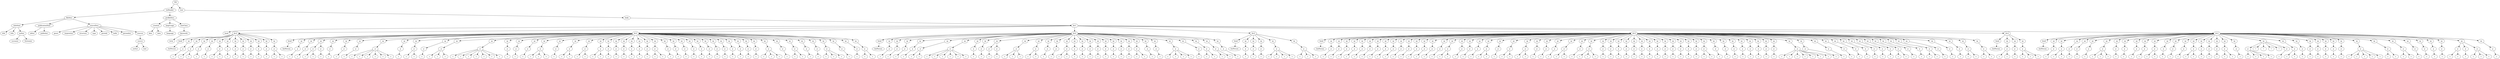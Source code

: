 digraph Tree {
	"t0" [label = "TEI"];
	"t1" [label = "teiHeader"];
	"t2" [label = "fileDesc"];
	"t3" [label = "titleStmt"];
	"t4" [label = "title"];
	"t5" [label = "title"];
	"t6" [label = "author"];
	"t7" [label = "surname"];
	"t8" [label = "forename"];
	"t9" [label = "publicationStmt"];
	"t10" [label = "editor"];
	"t11" [label = "publisher"];
	"t12" [label = "sourceDesc"];
	"t13" [label = "genre"];
	"t14" [label = "inspiration"];
	"t15" [label = "structure"];
	"t16" [label = "type"];
	"t17" [label = "periode"];
	"t18" [label = "taille"];
	"t19" [label = "permalien"];
	"t20" [label = "sources"];
	"t21" [label = "source"];
	"t22" [label = "author"];
	"t23" [label = "text"];
	"t24" [label = "profileDesc"];
	"t25" [label = "creation"];
	"t26" [label = "date"];
	"t27" [label = "date"];
	"t28" [label = "langUsage"];
	"t29" [label = "language"];
	"t30" [label = "textClass"];
	"t31" [label = "keywords"];
	"t32" [label = "term"];
	"t33" [label = "text"];
	"t34" [label = "body"];
	"t35" [label = "div1"];
	"t36" [label = "head"];
	"t37" [label = "div2"];
	"t38" [label = "head"];
	"t39" [label = "listPerson"];
	"t40" [label = "sp"];
	"t41" [label = "p"];
	"t42" [label = "s"];
	"t43" [label = "sp"];
	"t44" [label = "p"];
	"t45" [label = "s"];
	"t46" [label = "s"];
	"t47" [label = "sp"];
	"t48" [label = "p"];
	"t49" [label = "s"];
	"t50" [label = "sp"];
	"t51" [label = "p"];
	"t52" [label = "s"];
	"t53" [label = "sp"];
	"t54" [label = "p"];
	"t55" [label = "s"];
	"t56" [label = "s"];
	"t57" [label = "sp"];
	"t58" [label = "p"];
	"t59" [label = "s"];
	"t60" [label = "sp"];
	"t61" [label = "p"];
	"t62" [label = "s"];
	"t63" [label = "sp"];
	"t64" [label = "p"];
	"t65" [label = "s"];
	"t66" [label = "sp"];
	"t67" [label = "p"];
	"t68" [label = "s"];
	"t69" [label = "sp"];
	"t70" [label = "p"];
	"t71" [label = "s"];
	"t72" [label = "sp"];
	"t73" [label = "p"];
	"t74" [label = "s"];
	"t75" [label = "sp"];
	"t76" [label = "p"];
	"t77" [label = "s"];
	"t78" [label = "s"];
	"t79" [label = "div2"];
	"t80" [label = "head"];
	"t81" [label = "listPerson"];
	"t82" [label = "sp"];
	"t83" [label = "p"];
	"t84" [label = "s"];
	"t85" [label = "sp"];
	"t86" [label = "p"];
	"t87" [label = "s"];
	"t88" [label = "sp"];
	"t89" [label = "p"];
	"t90" [label = "s"];
	"t91" [label = "s"];
	"t92" [label = "p"];
	"t93" [label = "s"];
	"t94" [label = "sp"];
	"t95" [label = "p"];
	"t96" [label = "s"];
	"t97" [label = "sp"];
	"t98" [label = "p"];
	"t99" [label = "s"];
	"t100" [label = "sp"];
	"t101" [label = "p"];
	"t102" [label = "s"];
	"t103" [label = "sp"];
	"t104" [label = "p"];
	"t105" [label = "s"];
	"t106" [label = "s"];
	"t107" [label = "s"];
	"t108" [label = "s"];
	"t109" [label = "s"];
	"t110" [label = "s"];
	"t111" [label = "sp"];
	"t112" [label = "p"];
	"t113" [label = "s"];
	"t114" [label = "sp"];
	"t115" [label = "p"];
	"t116" [label = "s"];
	"t117" [label = "s"];
	"t118" [label = "sp"];
	"t119" [label = "p"];
	"t120" [label = "s"];
	"t121" [label = "sp"];
	"t122" [label = "p"];
	"t123" [label = "s"];
	"t124" [label = "s"];
	"t125" [label = "s"];
	"t126" [label = "sp"];
	"t127" [label = "p"];
	"t128" [label = "s"];
	"t129" [label = "s"];
	"t130" [label = "s"];
	"t131" [label = "s"];
	"t132" [label = "s"];
	"t133" [label = "s"];
	"t134" [label = "s"];
	"t135" [label = "sp"];
	"t136" [label = "p"];
	"t137" [label = "s"];
	"t138" [label = "sp"];
	"t139" [label = "p"];
	"t140" [label = "s"];
	"t141" [label = "sp"];
	"t142" [label = "p"];
	"t143" [label = "s"];
	"t144" [label = "sp"];
	"t145" [label = "p"];
	"t146" [label = "s"];
	"t147" [label = "s"];
	"t148" [label = "s"];
	"t149" [label = "sp"];
	"t150" [label = "p"];
	"t151" [label = "s"];
	"t152" [label = "sp"];
	"t153" [label = "p"];
	"t154" [label = "s"];
	"t155" [label = "s"];
	"t156" [label = "sp"];
	"t157" [label = "p"];
	"t158" [label = "s"];
	"t159" [label = "s"];
	"t160" [label = "sp"];
	"t161" [label = "p"];
	"t162" [label = "s"];
	"t163" [label = "s"];
	"t164" [label = "sp"];
	"t165" [label = "p"];
	"t166" [label = "s"];
	"t167" [label = "sp"];
	"t168" [label = "p"];
	"t169" [label = "s"];
	"t170" [label = "sp"];
	"t171" [label = "p"];
	"t172" [label = "s"];
	"t173" [label = "sp"];
	"t174" [label = "p"];
	"t175" [label = "s"];
	"t176" [label = "sp"];
	"t177" [label = "p"];
	"t178" [label = "s"];
	"t179" [label = "sp"];
	"t180" [label = "p"];
	"t181" [label = "s"];
	"t182" [label = "sp"];
	"t183" [label = "p"];
	"t184" [label = "s"];
	"t185" [label = "s"];
	"t186" [label = "sp"];
	"t187" [label = "p"];
	"t188" [label = "s"];
	"t189" [label = "sp"];
	"t190" [label = "p"];
	"t191" [label = "s"];
	"t192" [label = "sp"];
	"t193" [label = "p"];
	"t194" [label = "s"];
	"t195" [label = "sp"];
	"t196" [label = "p"];
	"t197" [label = "s"];
	"t198" [label = "sp"];
	"t199" [label = "p"];
	"t200" [label = "s"];
	"t201" [label = "sp"];
	"t202" [label = "p"];
	"t203" [label = "s"];
	"t204" [label = "sp"];
	"t205" [label = "p"];
	"t206" [label = "s"];
	"t207" [label = "sp"];
	"t208" [label = "p"];
	"t209" [label = "s"];
	"t210" [label = "sp"];
	"t211" [label = "p"];
	"t212" [label = "s"];
	"t213" [label = "sp"];
	"t214" [label = "p"];
	"t215" [label = "s"];
	"t216" [label = "sp"];
	"t217" [label = "p"];
	"t218" [label = "s"];
	"t219" [label = "sp"];
	"t220" [label = "p"];
	"t221" [label = "s"];
	"t222" [label = "sp"];
	"t223" [label = "p"];
	"t224" [label = "s"];
	"t225" [label = "s"];
	"t226" [label = "s"];
	"t227" [label = "sp"];
	"t228" [label = "p"];
	"t229" [label = "s"];
	"t230" [label = "sp"];
	"t231" [label = "p"];
	"t232" [label = "s"];
	"t233" [label = "s"];
	"t234" [label = "sp"];
	"t235" [label = "p"];
	"t236" [label = "s"];
	"t237" [label = "sp"];
	"t238" [label = "p"];
	"t239" [label = "s"];
	"t240" [label = "sp"];
	"t241" [label = "p"];
	"t242" [label = "s"];
	"t243" [label = "s"];
	"t244" [label = "s"];
	"t245" [label = "sp"];
	"t246" [label = "p"];
	"t247" [label = "s"];
	"t248" [label = "sp"];
	"t249" [label = "p"];
	"t250" [label = "s"];
	"t251" [label = "sp"];
	"t252" [label = "p"];
	"t253" [label = "s"];
	"t254" [label = "s"];
	"t255" [label = "div2"];
	"t256" [label = "head"];
	"t257" [label = "listPerson"];
	"t258" [label = "sp"];
	"t259" [label = "p"];
	"t260" [label = "s"];
	"t261" [label = "sp"];
	"t262" [label = "p"];
	"t263" [label = "s"];
	"t264" [label = "sp"];
	"t265" [label = "p"];
	"t266" [label = "s"];
	"t267" [label = "sp"];
	"t268" [label = "p"];
	"t269" [label = "s"];
	"t270" [label = "sp"];
	"t271" [label = "p"];
	"t272" [label = "s"];
	"t273" [label = "s"];
	"t274" [label = "sp"];
	"t275" [label = "p"];
	"t276" [label = "s"];
	"t277" [label = "s"];
	"t278" [label = "s"];
	"t279" [label = "s"];
	"t280" [label = "s"];
	"t281" [label = "s"];
	"t282" [label = "sp"];
	"t283" [label = "p"];
	"t284" [label = "s"];
	"t285" [label = "sp"];
	"t286" [label = "p"];
	"t287" [label = "s"];
	"t288" [label = "sp"];
	"t289" [label = "p"];
	"t290" [label = "s"];
	"t291" [label = "p"];
	"t292" [label = "s"];
	"t293" [label = "sp"];
	"t294" [label = "p"];
	"t295" [label = "s"];
	"t296" [label = "s"];
	"t297" [label = "s"];
	"t298" [label = "sp"];
	"t299" [label = "p"];
	"t300" [label = "s"];
	"t301" [label = "s"];
	"t302" [label = "sp"];
	"t303" [label = "p"];
	"t304" [label = "s"];
	"t305" [label = "sp"];
	"t306" [label = "p"];
	"t307" [label = "s"];
	"t308" [label = "sp"];
	"t309" [label = "p"];
	"t310" [label = "s"];
	"t311" [label = "s"];
	"t312" [label = "sp"];
	"t313" [label = "p"];
	"t314" [label = "s"];
	"t315" [label = "sp"];
	"t316" [label = "p"];
	"t317" [label = "s"];
	"t318" [label = "sp"];
	"t319" [label = "p"];
	"t320" [label = "s"];
	"t321" [label = "sp"];
	"t322" [label = "p"];
	"t323" [label = "s"];
	"t324" [label = "sp"];
	"t325" [label = "p"];
	"t326" [label = "s"];
	"t327" [label = "sp"];
	"t328" [label = "p"];
	"t329" [label = "s"];
	"t330" [label = "sp"];
	"t331" [label = "p"];
	"t332" [label = "s"];
	"t333" [label = "sp"];
	"t334" [label = "p"];
	"t335" [label = "s"];
	"t336" [label = "sp"];
	"t337" [label = "p"];
	"t338" [label = "s"];
	"t339" [label = "s"];
	"t340" [label = "sp"];
	"t341" [label = "p"];
	"t342" [label = "s"];
	"t343" [label = "sp"];
	"t344" [label = "p"];
	"t345" [label = "s"];
	"t346" [label = "sp"];
	"t347" [label = "p"];
	"t348" [label = "s"];
	"t349" [label = "s"];
	"t350" [label = "s"];
	"t351" [label = "s"];
	"t352" [label = "sp"];
	"t353" [label = "p"];
	"t354" [label = "s"];
	"t355" [label = "sp"];
	"t356" [label = "p"];
	"t357" [label = "s"];
	"t358" [label = "s"];
	"t359" [label = "sp"];
	"t360" [label = "p"];
	"t361" [label = "s"];
	"t362" [label = "s"];
	"t363" [label = "sp"];
	"t364" [label = "p"];
	"t365" [label = "s"];
	"t366" [label = "div2"];
	"t367" [label = "head"];
	"t368" [label = "listPerson"];
	"t369" [label = "sp"];
	"t370" [label = "p"];
	"t371" [label = "s"];
	"t372" [label = "sp"];
	"t373" [label = "p"];
	"t374" [label = "s"];
	"t375" [label = "sp"];
	"t376" [label = "p"];
	"t377" [label = "s"];
	"t378" [label = "sp"];
	"t379" [label = "p"];
	"t380" [label = "s"];
	"t381" [label = "s"];
	"t382" [label = "s"];
	"t383" [label = "s"];
	"t384" [label = "sp"];
	"t385" [label = "p"];
	"t386" [label = "s"];
	"t387" [label = "s"];
	"t388" [label = "s"];
	"t389" [label = "div2"];
	"t390" [label = "head"];
	"t391" [label = "listPerson"];
	"t392" [label = "sp"];
	"t393" [label = "p"];
	"t394" [label = "s"];
	"t395" [label = "sp"];
	"t396" [label = "p"];
	"t397" [label = "s"];
	"t398" [label = "sp"];
	"t399" [label = "p"];
	"t400" [label = "s"];
	"t401" [label = "sp"];
	"t402" [label = "p"];
	"t403" [label = "s"];
	"t404" [label = "sp"];
	"t405" [label = "p"];
	"t406" [label = "s"];
	"t407" [label = "sp"];
	"t408" [label = "p"];
	"t409" [label = "s"];
	"t410" [label = "sp"];
	"t411" [label = "p"];
	"t412" [label = "s"];
	"t413" [label = "sp"];
	"t414" [label = "p"];
	"t415" [label = "s"];
	"t416" [label = "sp"];
	"t417" [label = "p"];
	"t418" [label = "s"];
	"t419" [label = "sp"];
	"t420" [label = "p"];
	"t421" [label = "s"];
	"t422" [label = "sp"];
	"t423" [label = "p"];
	"t424" [label = "s"];
	"t425" [label = "sp"];
	"t426" [label = "p"];
	"t427" [label = "s"];
	"t428" [label = "sp"];
	"t429" [label = "p"];
	"t430" [label = "s"];
	"t431" [label = "sp"];
	"t432" [label = "p"];
	"t433" [label = "s"];
	"t434" [label = "sp"];
	"t435" [label = "p"];
	"t436" [label = "s"];
	"t437" [label = "sp"];
	"t438" [label = "p"];
	"t439" [label = "s"];
	"t440" [label = "s"];
	"t441" [label = "sp"];
	"t442" [label = "p"];
	"t443" [label = "s"];
	"t444" [label = "sp"];
	"t445" [label = "p"];
	"t446" [label = "s"];
	"t447" [label = "sp"];
	"t448" [label = "p"];
	"t449" [label = "s"];
	"t450" [label = "sp"];
	"t451" [label = "p"];
	"t452" [label = "s"];
	"t453" [label = "s"];
	"t454" [label = "sp"];
	"t455" [label = "p"];
	"t456" [label = "s"];
	"t457" [label = "sp"];
	"t458" [label = "p"];
	"t459" [label = "s"];
	"t460" [label = "s"];
	"t461" [label = "sp"];
	"t462" [label = "p"];
	"t463" [label = "s"];
	"t464" [label = "s"];
	"t465" [label = "sp"];
	"t466" [label = "p"];
	"t467" [label = "s"];
	"t468" [label = "sp"];
	"t469" [label = "p"];
	"t470" [label = "s"];
	"t471" [label = "sp"];
	"t472" [label = "p"];
	"t473" [label = "s"];
	"t474" [label = "sp"];
	"t475" [label = "p"];
	"t476" [label = "s"];
	"t477" [label = "s"];
	"t478" [label = "sp"];
	"t479" [label = "p"];
	"t480" [label = "s"];
	"t481" [label = "sp"];
	"t482" [label = "p"];
	"t483" [label = "s"];
	"t484" [label = "s"];
	"t485" [label = "s"];
	"t486" [label = "sp"];
	"t487" [label = "p"];
	"t488" [label = "s"];
	"t489" [label = "sp"];
	"t490" [label = "p"];
	"t491" [label = "s"];
	"t492" [label = "sp"];
	"t493" [label = "p"];
	"t494" [label = "s"];
	"t495" [label = "sp"];
	"t496" [label = "p"];
	"t497" [label = "s"];
	"t498" [label = "sp"];
	"t499" [label = "p"];
	"t500" [label = "s"];
	"t501" [label = "sp"];
	"t502" [label = "p"];
	"t503" [label = "s"];
	"t504" [label = "sp"];
	"t505" [label = "p"];
	"t506" [label = "s"];
	"t507" [label = "sp"];
	"t508" [label = "p"];
	"t509" [label = "s"];
	"t510" [label = "sp"];
	"t511" [label = "p"];
	"t512" [label = "s"];
	"t513" [label = "sp"];
	"t514" [label = "p"];
	"t515" [label = "s"];
	"t516" [label = "sp"];
	"t517" [label = "p"];
	"t518" [label = "s"];
	"t519" [label = "sp"];
	"t520" [label = "p"];
	"t521" [label = "s"];
	"t522" [label = "sp"];
	"t523" [label = "p"];
	"t524" [label = "s"];
	"t525" [label = "sp"];
	"t526" [label = "p"];
	"t527" [label = "s"];
	"t528" [label = "s"];
	"t529" [label = "sp"];
	"t530" [label = "p"];
	"t531" [label = "s"];
	"t532" [label = "sp"];
	"t533" [label = "p"];
	"t534" [label = "s"];
	"t535" [label = "sp"];
	"t536" [label = "p"];
	"t537" [label = "s"];
	"t538" [label = "sp"];
	"t539" [label = "p"];
	"t540" [label = "s"];
	"t541" [label = "sp"];
	"t542" [label = "p"];
	"t543" [label = "s"];
	"t544" [label = "sp"];
	"t545" [label = "p"];
	"t546" [label = "s"];
	"t547" [label = "sp"];
	"t548" [label = "p"];
	"t549" [label = "s"];
	"t550" [label = "sp"];
	"t551" [label = "p"];
	"t552" [label = "s"];
	"t553" [label = "sp"];
	"t554" [label = "p"];
	"t555" [label = "s"];
	"t556" [label = "s"];
	"t557" [label = "s"];
	"t558" [label = "s"];
	"t559" [label = "s"];
	"t560" [label = "s"];
	"t561" [label = "s"];
	"t562" [label = "sp"];
	"t563" [label = "p"];
	"t564" [label = "s"];
	"t565" [label = "sp"];
	"t566" [label = "p"];
	"t567" [label = "s"];
	"t568" [label = "sp"];
	"t569" [label = "p"];
	"t570" [label = "s"];
	"t571" [label = "sp"];
	"t572" [label = "p"];
	"t573" [label = "s"];
	"t574" [label = "sp"];
	"t575" [label = "p"];
	"t576" [label = "s"];
	"t577" [label = "sp"];
	"t578" [label = "p"];
	"t579" [label = "s"];
	"t580" [label = "sp"];
	"t581" [label = "p"];
	"t582" [label = "s"];
	"t583" [label = "sp"];
	"t584" [label = "p"];
	"t585" [label = "s"];
	"t586" [label = "sp"];
	"t587" [label = "p"];
	"t588" [label = "s"];
	"t589" [label = "s"];
	"t590" [label = "sp"];
	"t591" [label = "p"];
	"t592" [label = "s"];
	"t593" [label = "sp"];
	"t594" [label = "p"];
	"t595" [label = "s"];
	"t596" [label = "sp"];
	"t597" [label = "p"];
	"t598" [label = "s"];
	"t599" [label = "s"];
	"t600" [label = "sp"];
	"t601" [label = "p"];
	"t602" [label = "s"];
	"t603" [label = "sp"];
	"t604" [label = "p"];
	"t605" [label = "s"];
	"t606" [label = "sp"];
	"t607" [label = "p"];
	"t608" [label = "s"];
	"t609" [label = "sp"];
	"t610" [label = "p"];
	"t611" [label = "s"];
	"t612" [label = "s"];
	"t613" [label = "sp"];
	"t614" [label = "p"];
	"t615" [label = "s"];
	"t616" [label = "s"];
	"t617" [label = "div2"];
	"t618" [label = "head"];
	"t619" [label = "listPerson"];
	"t620" [label = "sp"];
	"t621" [label = "p"];
	"t622" [label = "s"];
	"t623" [label = "s"];
	"t624" [label = "sp"];
	"t625" [label = "p"];
	"t626" [label = "s"];
	"t627" [label = "sp"];
	"t628" [label = "p"];
	"t629" [label = "s"];
	"t630" [label = "s"];
	"t631" [label = "s"];
	"t632" [label = "div2"];
	"t633" [label = "head"];
	"t634" [label = "listPerson"];
	"t635" [label = "sp"];
	"t636" [label = "p"];
	"t637" [label = "s"];
	"t638" [label = "sp"];
	"t639" [label = "p"];
	"t640" [label = "s"];
	"t641" [label = "s"];
	"t642" [label = "sp"];
	"t643" [label = "p"];
	"t644" [label = "s"];
	"t645" [label = "sp"];
	"t646" [label = "p"];
	"t647" [label = "s"];
	"t648" [label = "sp"];
	"t649" [label = "p"];
	"t650" [label = "s"];
	"t651" [label = "sp"];
	"t652" [label = "p"];
	"t653" [label = "s"];
	"t654" [label = "s"];
	"t655" [label = "s"];
	"t656" [label = "sp"];
	"t657" [label = "p"];
	"t658" [label = "s"];
	"t659" [label = "sp"];
	"t660" [label = "p"];
	"t661" [label = "s"];
	"t662" [label = "sp"];
	"t663" [label = "p"];
	"t664" [label = "s"];
	"t665" [label = "sp"];
	"t666" [label = "p"];
	"t667" [label = "s"];
	"t668" [label = "sp"];
	"t669" [label = "p"];
	"t670" [label = "s"];
	"t671" [label = "s"];
	"t672" [label = "sp"];
	"t673" [label = "p"];
	"t674" [label = "s"];
	"t675" [label = "sp"];
	"t676" [label = "p"];
	"t677" [label = "s"];
	"t678" [label = "sp"];
	"t679" [label = "p"];
	"t680" [label = "s"];
	"t681" [label = "sp"];
	"t682" [label = "p"];
	"t683" [label = "s"];
	"t684" [label = "s"];
	"t685" [label = "sp"];
	"t686" [label = "p"];
	"t687" [label = "s"];
	"t688" [label = "sp"];
	"t689" [label = "p"];
	"t690" [label = "s"];
	"t691" [label = "sp"];
	"t692" [label = "p"];
	"t693" [label = "s"];
	"t694" [label = "sp"];
	"t695" [label = "p"];
	"t696" [label = "s"];
	"t697" [label = "s"];
	"t698" [label = "sp"];
	"t699" [label = "p"];
	"t700" [label = "s"];
	"t701" [label = "sp"];
	"t702" [label = "p"];
	"t703" [label = "s"];
	"t704" [label = "s"];
	"t705" [label = "s"];
	"t706" [label = "s"];
	"t707" [label = "l"];
	"t708" [label = "l"];
	"t709" [label = "l"];
	"t710" [label = "l"];
	"t711" [label = "p"];
	"t712" [label = "s"];
	"t713" [label = "sp"];
	"t714" [label = "p"];
	"t715" [label = "s"];
	"t716" [label = "s"];
	"t717" [label = "sp"];
	"t718" [label = "p"];
	"t719" [label = "s"];
	"t720" [label = "sp"];
	"t721" [label = "p"];
	"t722" [label = "s"];
	"t723" [label = "sp"];
	"t724" [label = "p"];
	"t725" [label = "s"];
	"t726" [label = "sp"];
	"t727" [label = "p"];
	"t728" [label = "s"];
	"t729" [label = "sp"];
	"t730" [label = "p"];
	"t731" [label = "s"];
	"t732" [label = "sp"];
	"t733" [label = "p"];
	"t734" [label = "s"];
	"t735" [label = "sp"];
	"t736" [label = "p"];
	"t737" [label = "s"];
	"t738" [label = "s"];
	"t739" [label = "s"];
	"t740" [label = "s"];
	"t741" [label = "s"];
	"t742" [label = "sp"];
	"t743" [label = "p"];
	"t744" [label = "s"];
	"t745" [label = "s"];
	"t746" [label = "sp"];
	"t747" [label = "p"];
	"t748" [label = "s"];
	"t749" [label = "s"];
	"t750" [label = "sp"];
	"t751" [label = "p"];
	"t752" [label = "s"];
	"t753" [label = "sp"];
	"t754" [label = "p"];
	"t755" [label = "s"];
	"t756" [label = "sp"];
	"t757" [label = "p"];
	"t758" [label = "s"];
	"t759" [label = "sp"];
	"t760" [label = "p"];
	"t761" [label = "s"];
	"t762" [label = "sp"];
	"t763" [label = "p"];
	"t764" [label = "s"];
	"t765" [label = "s"];
	"t766" [label = "p"];
	"t767" [label = "s"];
	"t768" [label = "p"];
	"t769" [label = "s"];
	"t770" [label = "s"];
	"t771" [label = "s"];
	"t772" [label = "sp"];
	"t773" [label = "p"];
	"t774" [label = "s"];
	"t0" -> "t1";
	"t1" -> "t2";
	"t2" -> "t3";
	"t3" -> "t4";
	"t3" -> "t5";
	"t3" -> "t6";
	"t6" -> "t7";
	"t6" -> "t8";
	"t2" -> "t9";
	"t9" -> "t10";
	"t9" -> "t11";
	"t2" -> "t12";
	"t12" -> "t13";
	"t12" -> "t14";
	"t12" -> "t15";
	"t12" -> "t16";
	"t12" -> "t17";
	"t12" -> "t18";
	"t12" -> "t19";
	"t12" -> "t20";
	"t20" -> "t21";
	"t21" -> "t22";
	"t21" -> "t23";
	"t1" -> "t24";
	"t24" -> "t25";
	"t25" -> "t26";
	"t25" -> "t27";
	"t24" -> "t28";
	"t28" -> "t29";
	"t24" -> "t30";
	"t30" -> "t31";
	"t31" -> "t32";
	"t0" -> "t33";
	"t33" -> "t34";
	"t34" -> "t35";
	"t35" -> "t36";
	"t35" -> "t37";
	"t37" -> "t38";
	"t38" -> "t39";
	"t37" -> "t40";
	"t40" -> "t41";
	"t41" -> "t42";
	"t37" -> "t43";
	"t43" -> "t44";
	"t44" -> "t45";
	"t44" -> "t46";
	"t37" -> "t47";
	"t47" -> "t48";
	"t48" -> "t49";
	"t37" -> "t50";
	"t50" -> "t51";
	"t51" -> "t52";
	"t37" -> "t53";
	"t53" -> "t54";
	"t54" -> "t55";
	"t54" -> "t56";
	"t37" -> "t57";
	"t57" -> "t58";
	"t58" -> "t59";
	"t37" -> "t60";
	"t60" -> "t61";
	"t61" -> "t62";
	"t37" -> "t63";
	"t63" -> "t64";
	"t64" -> "t65";
	"t37" -> "t66";
	"t66" -> "t67";
	"t67" -> "t68";
	"t37" -> "t69";
	"t69" -> "t70";
	"t70" -> "t71";
	"t37" -> "t72";
	"t72" -> "t73";
	"t73" -> "t74";
	"t37" -> "t75";
	"t75" -> "t76";
	"t76" -> "t77";
	"t76" -> "t78";
	"t35" -> "t79";
	"t79" -> "t80";
	"t80" -> "t81";
	"t79" -> "t82";
	"t82" -> "t83";
	"t83" -> "t84";
	"t79" -> "t85";
	"t85" -> "t86";
	"t86" -> "t87";
	"t79" -> "t88";
	"t88" -> "t89";
	"t89" -> "t90";
	"t89" -> "t91";
	"t88" -> "t92";
	"t92" -> "t93";
	"t79" -> "t94";
	"t94" -> "t95";
	"t95" -> "t96";
	"t79" -> "t97";
	"t97" -> "t98";
	"t98" -> "t99";
	"t79" -> "t100";
	"t100" -> "t101";
	"t101" -> "t102";
	"t79" -> "t103";
	"t103" -> "t104";
	"t104" -> "t105";
	"t104" -> "t106";
	"t104" -> "t107";
	"t104" -> "t108";
	"t104" -> "t109";
	"t104" -> "t110";
	"t79" -> "t111";
	"t111" -> "t112";
	"t112" -> "t113";
	"t79" -> "t114";
	"t114" -> "t115";
	"t115" -> "t116";
	"t115" -> "t117";
	"t79" -> "t118";
	"t118" -> "t119";
	"t119" -> "t120";
	"t79" -> "t121";
	"t121" -> "t122";
	"t122" -> "t123";
	"t122" -> "t124";
	"t122" -> "t125";
	"t79" -> "t126";
	"t126" -> "t127";
	"t127" -> "t128";
	"t127" -> "t129";
	"t127" -> "t130";
	"t127" -> "t131";
	"t127" -> "t132";
	"t127" -> "t133";
	"t127" -> "t134";
	"t79" -> "t135";
	"t135" -> "t136";
	"t136" -> "t137";
	"t79" -> "t138";
	"t138" -> "t139";
	"t139" -> "t140";
	"t79" -> "t141";
	"t141" -> "t142";
	"t142" -> "t143";
	"t79" -> "t144";
	"t144" -> "t145";
	"t145" -> "t146";
	"t145" -> "t147";
	"t145" -> "t148";
	"t79" -> "t149";
	"t149" -> "t150";
	"t150" -> "t151";
	"t79" -> "t152";
	"t152" -> "t153";
	"t153" -> "t154";
	"t153" -> "t155";
	"t79" -> "t156";
	"t156" -> "t157";
	"t157" -> "t158";
	"t157" -> "t159";
	"t79" -> "t160";
	"t160" -> "t161";
	"t161" -> "t162";
	"t161" -> "t163";
	"t79" -> "t164";
	"t164" -> "t165";
	"t165" -> "t166";
	"t79" -> "t167";
	"t167" -> "t168";
	"t168" -> "t169";
	"t79" -> "t170";
	"t170" -> "t171";
	"t171" -> "t172";
	"t79" -> "t173";
	"t173" -> "t174";
	"t174" -> "t175";
	"t79" -> "t176";
	"t176" -> "t177";
	"t177" -> "t178";
	"t79" -> "t179";
	"t179" -> "t180";
	"t180" -> "t181";
	"t79" -> "t182";
	"t182" -> "t183";
	"t183" -> "t184";
	"t183" -> "t185";
	"t79" -> "t186";
	"t186" -> "t187";
	"t187" -> "t188";
	"t79" -> "t189";
	"t189" -> "t190";
	"t190" -> "t191";
	"t79" -> "t192";
	"t192" -> "t193";
	"t193" -> "t194";
	"t79" -> "t195";
	"t195" -> "t196";
	"t196" -> "t197";
	"t79" -> "t198";
	"t198" -> "t199";
	"t199" -> "t200";
	"t79" -> "t201";
	"t201" -> "t202";
	"t202" -> "t203";
	"t79" -> "t204";
	"t204" -> "t205";
	"t205" -> "t206";
	"t79" -> "t207";
	"t207" -> "t208";
	"t208" -> "t209";
	"t79" -> "t210";
	"t210" -> "t211";
	"t211" -> "t212";
	"t79" -> "t213";
	"t213" -> "t214";
	"t214" -> "t215";
	"t79" -> "t216";
	"t216" -> "t217";
	"t217" -> "t218";
	"t79" -> "t219";
	"t219" -> "t220";
	"t220" -> "t221";
	"t79" -> "t222";
	"t222" -> "t223";
	"t223" -> "t224";
	"t223" -> "t225";
	"t223" -> "t226";
	"t79" -> "t227";
	"t227" -> "t228";
	"t228" -> "t229";
	"t79" -> "t230";
	"t230" -> "t231";
	"t231" -> "t232";
	"t231" -> "t233";
	"t79" -> "t234";
	"t234" -> "t235";
	"t235" -> "t236";
	"t79" -> "t237";
	"t237" -> "t238";
	"t238" -> "t239";
	"t79" -> "t240";
	"t240" -> "t241";
	"t241" -> "t242";
	"t241" -> "t243";
	"t241" -> "t244";
	"t79" -> "t245";
	"t245" -> "t246";
	"t246" -> "t247";
	"t79" -> "t248";
	"t248" -> "t249";
	"t249" -> "t250";
	"t79" -> "t251";
	"t251" -> "t252";
	"t252" -> "t253";
	"t252" -> "t254";
	"t35" -> "t255";
	"t255" -> "t256";
	"t256" -> "t257";
	"t255" -> "t258";
	"t258" -> "t259";
	"t259" -> "t260";
	"t255" -> "t261";
	"t261" -> "t262";
	"t262" -> "t263";
	"t255" -> "t264";
	"t264" -> "t265";
	"t265" -> "t266";
	"t255" -> "t267";
	"t267" -> "t268";
	"t268" -> "t269";
	"t255" -> "t270";
	"t270" -> "t271";
	"t271" -> "t272";
	"t271" -> "t273";
	"t255" -> "t274";
	"t274" -> "t275";
	"t275" -> "t276";
	"t275" -> "t277";
	"t275" -> "t278";
	"t275" -> "t279";
	"t275" -> "t280";
	"t275" -> "t281";
	"t255" -> "t282";
	"t282" -> "t283";
	"t283" -> "t284";
	"t255" -> "t285";
	"t285" -> "t286";
	"t286" -> "t287";
	"t255" -> "t288";
	"t288" -> "t289";
	"t289" -> "t290";
	"t288" -> "t291";
	"t291" -> "t292";
	"t255" -> "t293";
	"t293" -> "t294";
	"t294" -> "t295";
	"t294" -> "t296";
	"t294" -> "t297";
	"t255" -> "t298";
	"t298" -> "t299";
	"t299" -> "t300";
	"t299" -> "t301";
	"t255" -> "t302";
	"t302" -> "t303";
	"t303" -> "t304";
	"t255" -> "t305";
	"t305" -> "t306";
	"t306" -> "t307";
	"t255" -> "t308";
	"t308" -> "t309";
	"t309" -> "t310";
	"t309" -> "t311";
	"t255" -> "t312";
	"t312" -> "t313";
	"t313" -> "t314";
	"t255" -> "t315";
	"t315" -> "t316";
	"t316" -> "t317";
	"t255" -> "t318";
	"t318" -> "t319";
	"t319" -> "t320";
	"t255" -> "t321";
	"t321" -> "t322";
	"t322" -> "t323";
	"t255" -> "t324";
	"t324" -> "t325";
	"t325" -> "t326";
	"t255" -> "t327";
	"t327" -> "t328";
	"t328" -> "t329";
	"t255" -> "t330";
	"t330" -> "t331";
	"t331" -> "t332";
	"t255" -> "t333";
	"t333" -> "t334";
	"t334" -> "t335";
	"t255" -> "t336";
	"t336" -> "t337";
	"t337" -> "t338";
	"t337" -> "t339";
	"t255" -> "t340";
	"t340" -> "t341";
	"t341" -> "t342";
	"t255" -> "t343";
	"t343" -> "t344";
	"t344" -> "t345";
	"t255" -> "t346";
	"t346" -> "t347";
	"t347" -> "t348";
	"t347" -> "t349";
	"t347" -> "t350";
	"t347" -> "t351";
	"t255" -> "t352";
	"t352" -> "t353";
	"t353" -> "t354";
	"t255" -> "t355";
	"t355" -> "t356";
	"t356" -> "t357";
	"t356" -> "t358";
	"t255" -> "t359";
	"t359" -> "t360";
	"t360" -> "t361";
	"t360" -> "t362";
	"t255" -> "t363";
	"t363" -> "t364";
	"t364" -> "t365";
	"t35" -> "t366";
	"t366" -> "t367";
	"t367" -> "t368";
	"t366" -> "t369";
	"t369" -> "t370";
	"t370" -> "t371";
	"t366" -> "t372";
	"t372" -> "t373";
	"t373" -> "t374";
	"t366" -> "t375";
	"t375" -> "t376";
	"t376" -> "t377";
	"t366" -> "t378";
	"t378" -> "t379";
	"t379" -> "t380";
	"t379" -> "t381";
	"t379" -> "t382";
	"t379" -> "t383";
	"t366" -> "t384";
	"t384" -> "t385";
	"t385" -> "t386";
	"t385" -> "t387";
	"t385" -> "t388";
	"t35" -> "t389";
	"t389" -> "t390";
	"t390" -> "t391";
	"t389" -> "t392";
	"t392" -> "t393";
	"t393" -> "t394";
	"t389" -> "t395";
	"t395" -> "t396";
	"t396" -> "t397";
	"t389" -> "t398";
	"t398" -> "t399";
	"t399" -> "t400";
	"t389" -> "t401";
	"t401" -> "t402";
	"t402" -> "t403";
	"t389" -> "t404";
	"t404" -> "t405";
	"t405" -> "t406";
	"t389" -> "t407";
	"t407" -> "t408";
	"t408" -> "t409";
	"t389" -> "t410";
	"t410" -> "t411";
	"t411" -> "t412";
	"t389" -> "t413";
	"t413" -> "t414";
	"t414" -> "t415";
	"t389" -> "t416";
	"t416" -> "t417";
	"t417" -> "t418";
	"t389" -> "t419";
	"t419" -> "t420";
	"t420" -> "t421";
	"t389" -> "t422";
	"t422" -> "t423";
	"t423" -> "t424";
	"t389" -> "t425";
	"t425" -> "t426";
	"t426" -> "t427";
	"t389" -> "t428";
	"t428" -> "t429";
	"t429" -> "t430";
	"t389" -> "t431";
	"t431" -> "t432";
	"t432" -> "t433";
	"t389" -> "t434";
	"t434" -> "t435";
	"t435" -> "t436";
	"t389" -> "t437";
	"t437" -> "t438";
	"t438" -> "t439";
	"t438" -> "t440";
	"t389" -> "t441";
	"t441" -> "t442";
	"t442" -> "t443";
	"t389" -> "t444";
	"t444" -> "t445";
	"t445" -> "t446";
	"t389" -> "t447";
	"t447" -> "t448";
	"t448" -> "t449";
	"t389" -> "t450";
	"t450" -> "t451";
	"t451" -> "t452";
	"t451" -> "t453";
	"t389" -> "t454";
	"t454" -> "t455";
	"t455" -> "t456";
	"t389" -> "t457";
	"t457" -> "t458";
	"t458" -> "t459";
	"t458" -> "t460";
	"t389" -> "t461";
	"t461" -> "t462";
	"t462" -> "t463";
	"t462" -> "t464";
	"t389" -> "t465";
	"t465" -> "t466";
	"t466" -> "t467";
	"t389" -> "t468";
	"t468" -> "t469";
	"t469" -> "t470";
	"t389" -> "t471";
	"t471" -> "t472";
	"t472" -> "t473";
	"t389" -> "t474";
	"t474" -> "t475";
	"t475" -> "t476";
	"t475" -> "t477";
	"t389" -> "t478";
	"t478" -> "t479";
	"t479" -> "t480";
	"t389" -> "t481";
	"t481" -> "t482";
	"t482" -> "t483";
	"t482" -> "t484";
	"t482" -> "t485";
	"t389" -> "t486";
	"t486" -> "t487";
	"t487" -> "t488";
	"t389" -> "t489";
	"t489" -> "t490";
	"t490" -> "t491";
	"t389" -> "t492";
	"t492" -> "t493";
	"t493" -> "t494";
	"t389" -> "t495";
	"t495" -> "t496";
	"t496" -> "t497";
	"t389" -> "t498";
	"t498" -> "t499";
	"t499" -> "t500";
	"t389" -> "t501";
	"t501" -> "t502";
	"t502" -> "t503";
	"t389" -> "t504";
	"t504" -> "t505";
	"t505" -> "t506";
	"t389" -> "t507";
	"t507" -> "t508";
	"t508" -> "t509";
	"t389" -> "t510";
	"t510" -> "t511";
	"t511" -> "t512";
	"t389" -> "t513";
	"t513" -> "t514";
	"t514" -> "t515";
	"t389" -> "t516";
	"t516" -> "t517";
	"t517" -> "t518";
	"t389" -> "t519";
	"t519" -> "t520";
	"t520" -> "t521";
	"t389" -> "t522";
	"t522" -> "t523";
	"t523" -> "t524";
	"t389" -> "t525";
	"t525" -> "t526";
	"t526" -> "t527";
	"t526" -> "t528";
	"t389" -> "t529";
	"t529" -> "t530";
	"t530" -> "t531";
	"t389" -> "t532";
	"t532" -> "t533";
	"t533" -> "t534";
	"t389" -> "t535";
	"t535" -> "t536";
	"t536" -> "t537";
	"t389" -> "t538";
	"t538" -> "t539";
	"t539" -> "t540";
	"t389" -> "t541";
	"t541" -> "t542";
	"t542" -> "t543";
	"t389" -> "t544";
	"t544" -> "t545";
	"t545" -> "t546";
	"t389" -> "t547";
	"t547" -> "t548";
	"t548" -> "t549";
	"t389" -> "t550";
	"t550" -> "t551";
	"t551" -> "t552";
	"t389" -> "t553";
	"t553" -> "t554";
	"t554" -> "t555";
	"t554" -> "t556";
	"t554" -> "t557";
	"t554" -> "t558";
	"t554" -> "t559";
	"t554" -> "t560";
	"t554" -> "t561";
	"t389" -> "t562";
	"t562" -> "t563";
	"t563" -> "t564";
	"t389" -> "t565";
	"t565" -> "t566";
	"t566" -> "t567";
	"t389" -> "t568";
	"t568" -> "t569";
	"t569" -> "t570";
	"t389" -> "t571";
	"t571" -> "t572";
	"t572" -> "t573";
	"t389" -> "t574";
	"t574" -> "t575";
	"t575" -> "t576";
	"t389" -> "t577";
	"t577" -> "t578";
	"t578" -> "t579";
	"t389" -> "t580";
	"t580" -> "t581";
	"t581" -> "t582";
	"t389" -> "t583";
	"t583" -> "t584";
	"t584" -> "t585";
	"t389" -> "t586";
	"t586" -> "t587";
	"t587" -> "t588";
	"t587" -> "t589";
	"t389" -> "t590";
	"t590" -> "t591";
	"t591" -> "t592";
	"t389" -> "t593";
	"t593" -> "t594";
	"t594" -> "t595";
	"t389" -> "t596";
	"t596" -> "t597";
	"t597" -> "t598";
	"t597" -> "t599";
	"t389" -> "t600";
	"t600" -> "t601";
	"t601" -> "t602";
	"t389" -> "t603";
	"t603" -> "t604";
	"t604" -> "t605";
	"t389" -> "t606";
	"t606" -> "t607";
	"t607" -> "t608";
	"t389" -> "t609";
	"t609" -> "t610";
	"t610" -> "t611";
	"t610" -> "t612";
	"t389" -> "t613";
	"t613" -> "t614";
	"t614" -> "t615";
	"t614" -> "t616";
	"t35" -> "t617";
	"t617" -> "t618";
	"t618" -> "t619";
	"t617" -> "t620";
	"t620" -> "t621";
	"t621" -> "t622";
	"t621" -> "t623";
	"t617" -> "t624";
	"t624" -> "t625";
	"t625" -> "t626";
	"t617" -> "t627";
	"t627" -> "t628";
	"t628" -> "t629";
	"t628" -> "t630";
	"t628" -> "t631";
	"t35" -> "t632";
	"t632" -> "t633";
	"t633" -> "t634";
	"t632" -> "t635";
	"t635" -> "t636";
	"t636" -> "t637";
	"t632" -> "t638";
	"t638" -> "t639";
	"t639" -> "t640";
	"t639" -> "t641";
	"t632" -> "t642";
	"t642" -> "t643";
	"t643" -> "t644";
	"t632" -> "t645";
	"t645" -> "t646";
	"t646" -> "t647";
	"t632" -> "t648";
	"t648" -> "t649";
	"t649" -> "t650";
	"t632" -> "t651";
	"t651" -> "t652";
	"t652" -> "t653";
	"t652" -> "t654";
	"t652" -> "t655";
	"t632" -> "t656";
	"t656" -> "t657";
	"t657" -> "t658";
	"t632" -> "t659";
	"t659" -> "t660";
	"t660" -> "t661";
	"t632" -> "t662";
	"t662" -> "t663";
	"t663" -> "t664";
	"t632" -> "t665";
	"t665" -> "t666";
	"t666" -> "t667";
	"t632" -> "t668";
	"t668" -> "t669";
	"t669" -> "t670";
	"t669" -> "t671";
	"t632" -> "t672";
	"t672" -> "t673";
	"t673" -> "t674";
	"t632" -> "t675";
	"t675" -> "t676";
	"t676" -> "t677";
	"t632" -> "t678";
	"t678" -> "t679";
	"t679" -> "t680";
	"t632" -> "t681";
	"t681" -> "t682";
	"t682" -> "t683";
	"t682" -> "t684";
	"t632" -> "t685";
	"t685" -> "t686";
	"t686" -> "t687";
	"t632" -> "t688";
	"t688" -> "t689";
	"t689" -> "t690";
	"t632" -> "t691";
	"t691" -> "t692";
	"t692" -> "t693";
	"t632" -> "t694";
	"t694" -> "t695";
	"t695" -> "t696";
	"t695" -> "t697";
	"t632" -> "t698";
	"t698" -> "t699";
	"t699" -> "t700";
	"t632" -> "t701";
	"t701" -> "t702";
	"t702" -> "t703";
	"t702" -> "t704";
	"t702" -> "t705";
	"t702" -> "t706";
	"t701" -> "t707";
	"t701" -> "t708";
	"t701" -> "t709";
	"t701" -> "t710";
	"t701" -> "t711";
	"t711" -> "t712";
	"t632" -> "t713";
	"t713" -> "t714";
	"t714" -> "t715";
	"t714" -> "t716";
	"t632" -> "t717";
	"t717" -> "t718";
	"t718" -> "t719";
	"t632" -> "t720";
	"t720" -> "t721";
	"t721" -> "t722";
	"t632" -> "t723";
	"t723" -> "t724";
	"t724" -> "t725";
	"t632" -> "t726";
	"t726" -> "t727";
	"t727" -> "t728";
	"t632" -> "t729";
	"t729" -> "t730";
	"t730" -> "t731";
	"t632" -> "t732";
	"t732" -> "t733";
	"t733" -> "t734";
	"t632" -> "t735";
	"t735" -> "t736";
	"t736" -> "t737";
	"t736" -> "t738";
	"t736" -> "t739";
	"t736" -> "t740";
	"t736" -> "t741";
	"t632" -> "t742";
	"t742" -> "t743";
	"t743" -> "t744";
	"t743" -> "t745";
	"t632" -> "t746";
	"t746" -> "t747";
	"t747" -> "t748";
	"t747" -> "t749";
	"t632" -> "t750";
	"t750" -> "t751";
	"t751" -> "t752";
	"t632" -> "t753";
	"t753" -> "t754";
	"t754" -> "t755";
	"t632" -> "t756";
	"t756" -> "t757";
	"t757" -> "t758";
	"t632" -> "t759";
	"t759" -> "t760";
	"t760" -> "t761";
	"t632" -> "t762";
	"t762" -> "t763";
	"t763" -> "t764";
	"t763" -> "t765";
	"t762" -> "t766";
	"t766" -> "t767";
	"t762" -> "t768";
	"t768" -> "t769";
	"t768" -> "t770";
	"t768" -> "t771";
	"t632" -> "t772";
	"t772" -> "t773";
	"t773" -> "t774";
}
